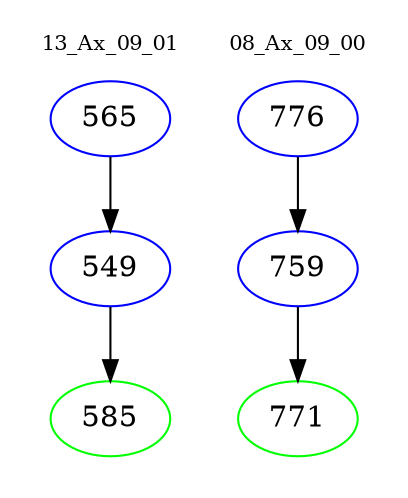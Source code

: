 digraph{
subgraph cluster_0 {
color = white
label = "13_Ax_09_01";
fontsize=10;
T0_565 [label="565", color="blue"]
T0_565 -> T0_549 [color="black"]
T0_549 [label="549", color="blue"]
T0_549 -> T0_585 [color="black"]
T0_585 [label="585", color="green"]
}
subgraph cluster_1 {
color = white
label = "08_Ax_09_00";
fontsize=10;
T1_776 [label="776", color="blue"]
T1_776 -> T1_759 [color="black"]
T1_759 [label="759", color="blue"]
T1_759 -> T1_771 [color="black"]
T1_771 [label="771", color="green"]
}
}
